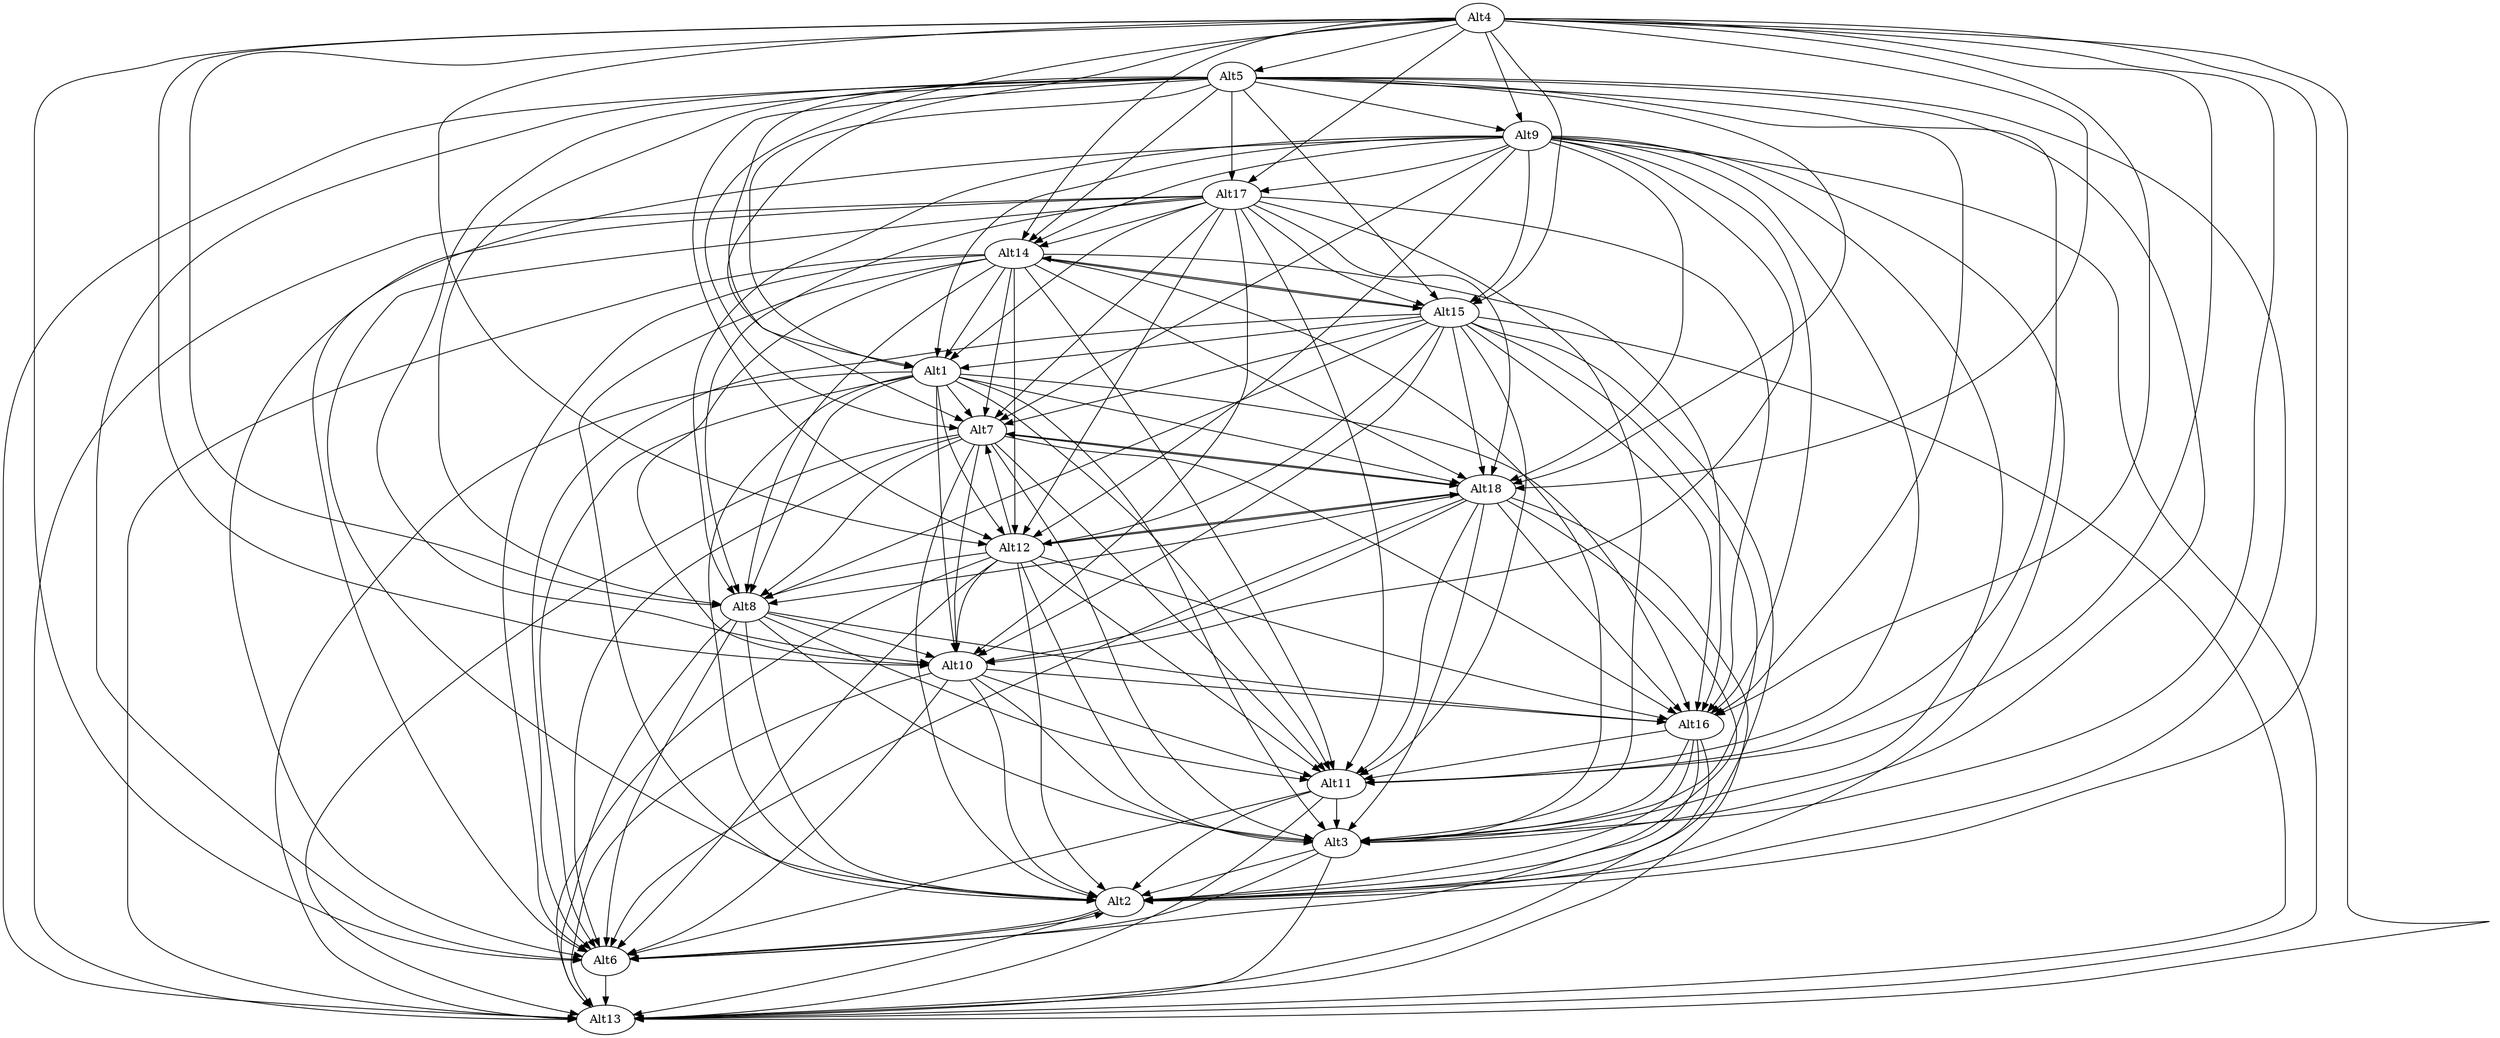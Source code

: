 digraph G {
Alt1 ->Alt2;
Alt1 ->Alt3;
Alt4 ->Alt1;
Alt5 ->Alt1;
Alt1 ->Alt6;
Alt1 ->Alt7;
Alt1 ->Alt8;
Alt9 ->Alt1;
Alt1 ->Alt10;
Alt1 ->Alt11;
Alt1 ->Alt12;
Alt1 ->Alt13;
Alt14 ->Alt1;
Alt15 ->Alt1;
Alt1 ->Alt16;
Alt17 ->Alt1;
Alt1 ->Alt18;
Alt3 ->Alt2;
Alt4 ->Alt2;
Alt5 ->Alt2;
Alt2 ->Alt6;
Alt6 ->Alt2;
Alt7 ->Alt2;
Alt8 ->Alt2;
Alt9 ->Alt2;
Alt10 ->Alt2;
Alt11 ->Alt2;
Alt12 ->Alt2;
Alt2 ->Alt13;
Alt14 ->Alt2;
Alt15 ->Alt2;
Alt16 ->Alt2;
Alt17 ->Alt2;
Alt18 ->Alt2;
Alt4 ->Alt3;
Alt5 ->Alt3;
Alt3 ->Alt6;
Alt7 ->Alt3;
Alt8 ->Alt3;
Alt9 ->Alt3;
Alt10 ->Alt3;
Alt11 ->Alt3;
Alt12 ->Alt3;
Alt3 ->Alt13;
Alt14 ->Alt3;
Alt15 ->Alt3;
Alt16 ->Alt3;
Alt17 ->Alt3;
Alt18 ->Alt3;
Alt4 ->Alt5;
Alt4 ->Alt6;
Alt4 ->Alt7;
Alt4 ->Alt8;
Alt4 ->Alt9;
Alt4 ->Alt10;
Alt4 ->Alt11;
Alt4 ->Alt12;
Alt4 ->Alt13;
Alt4 ->Alt14;
Alt4 ->Alt15;
Alt4 ->Alt16;
Alt4 ->Alt17;
Alt4 ->Alt18;
Alt5 ->Alt6;
Alt5 ->Alt7;
Alt5 ->Alt8;
Alt5 ->Alt9;
Alt5 ->Alt10;
Alt5 ->Alt11;
Alt5 ->Alt12;
Alt5 ->Alt13;
Alt5 ->Alt14;
Alt5 ->Alt15;
Alt5 ->Alt16;
Alt5 ->Alt17;
Alt5 ->Alt18;
Alt7 ->Alt6;
Alt8 ->Alt6;
Alt9 ->Alt6;
Alt10 ->Alt6;
Alt11 ->Alt6;
Alt12 ->Alt6;
Alt6 ->Alt13;
Alt14 ->Alt6;
Alt15 ->Alt6;
Alt16 ->Alt6;
Alt17 ->Alt6;
Alt18 ->Alt6;
Alt7 ->Alt8;
Alt9 ->Alt7;
Alt7 ->Alt10;
Alt7 ->Alt11;
Alt12 ->Alt7;
Alt7 ->Alt13;
Alt14 ->Alt7;
Alt15 ->Alt7;
Alt7 ->Alt16;
Alt17 ->Alt7;
Alt7 ->Alt18;
Alt18 ->Alt7;
Alt9 ->Alt8;
Alt8 ->Alt10;
Alt8 ->Alt11;
Alt12 ->Alt8;
Alt8 ->Alt13;
Alt14 ->Alt8;
Alt15 ->Alt8;
Alt8 ->Alt16;
Alt17 ->Alt8;
Alt18 ->Alt8;
Alt9 ->Alt10;
Alt9 ->Alt11;
Alt9 ->Alt12;
Alt9 ->Alt13;
Alt9 ->Alt14;
Alt9 ->Alt15;
Alt9 ->Alt16;
Alt9 ->Alt17;
Alt9 ->Alt18;
Alt10 ->Alt11;
Alt12 ->Alt10;
Alt10 ->Alt13;
Alt14 ->Alt10;
Alt15 ->Alt10;
Alt10 ->Alt16;
Alt17 ->Alt10;
Alt18 ->Alt10;
Alt12 ->Alt11;
Alt11 ->Alt13;
Alt14 ->Alt11;
Alt15 ->Alt11;
Alt16 ->Alt11;
Alt17 ->Alt11;
Alt18 ->Alt11;
Alt12 ->Alt13;
Alt14 ->Alt12;
Alt15 ->Alt12;
Alt12 ->Alt16;
Alt17 ->Alt12;
Alt12 ->Alt18;
Alt18 ->Alt12;
Alt14 ->Alt13;
Alt15 ->Alt13;
Alt16 ->Alt13;
Alt17 ->Alt13;
Alt18 ->Alt13;
Alt14 ->Alt15;
Alt15 ->Alt14;
Alt14 ->Alt16;
Alt17 ->Alt14;
Alt14 ->Alt18;
Alt15 ->Alt16;
Alt17 ->Alt15;
Alt15 ->Alt18;
Alt17 ->Alt16;
Alt18 ->Alt16;
Alt17 ->Alt18;
}
